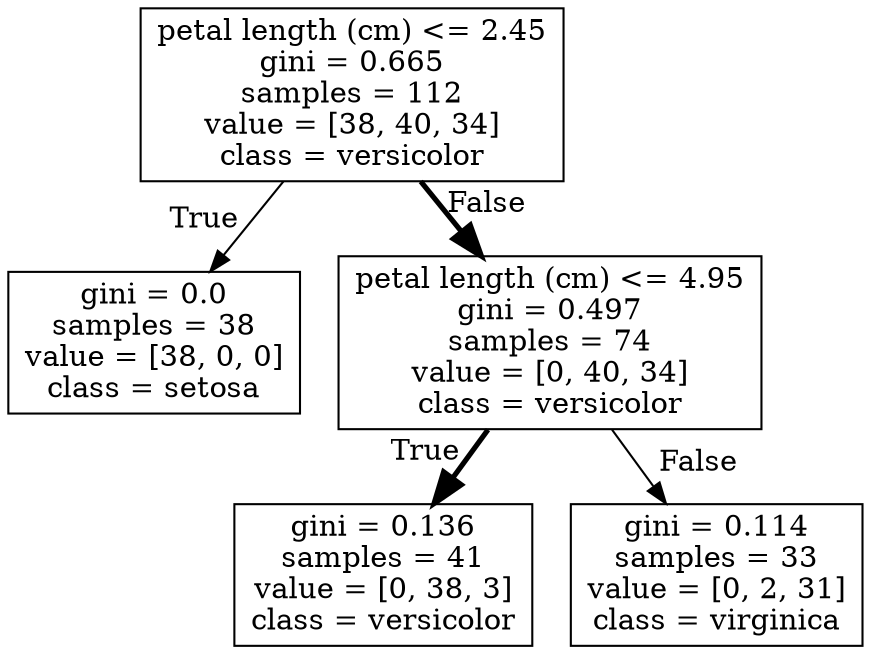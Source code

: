 digraph Tree {
node [shape=box] ;
0 [label="petal length (cm) <= 2.45\ngini = 0.665\nsamples = 112\nvalue = [38, 40, 34]\nclass = versicolor"] ;
1 [label="gini = 0.0\nsamples = 38\nvalue = [38, 0, 0]\nclass = setosa"] ;
0 -> 1 [labeldistance=2.5, labelangle=45, headlabel="True"] ;
2 [label="petal length (cm) <= 4.95\ngini = 0.497\nsamples = 74\nvalue = [0, 40, 34]\nclass = versicolor"] ;
0 -> 2 [labeldistance=2.5, labelangle=-45, headlabel="False", arrowsize=1.5, penwidth = 2.5] ;
3 [label="gini = 0.136\nsamples = 41\nvalue = [0, 38, 3]\nclass = versicolor"] ;
2 -> 3 [labeldistance=2.5, labelangle=45, headlabel="True", arrowsize=1.5, penwidth = 2.5] ;
4 [label="gini = 0.114\nsamples = 33\nvalue = [0, 2, 31]\nclass = virginica"] ;
2 -> 4 [labeldistance=2.5, labelangle=-75, headlabel="False"];
}
